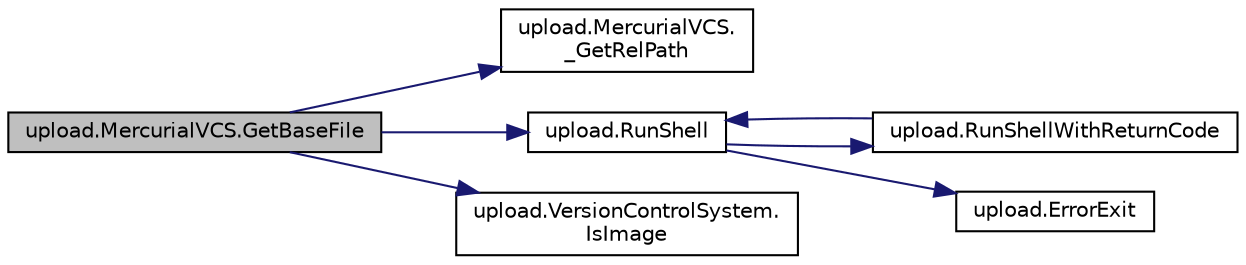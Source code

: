 digraph "upload.MercurialVCS.GetBaseFile"
{
  edge [fontname="Helvetica",fontsize="10",labelfontname="Helvetica",labelfontsize="10"];
  node [fontname="Helvetica",fontsize="10",shape=record];
  rankdir="LR";
  Node39 [label="upload.MercurialVCS.GetBaseFile",height=0.2,width=0.4,color="black", fillcolor="grey75", style="filled", fontcolor="black"];
  Node39 -> Node40 [color="midnightblue",fontsize="10",style="solid",fontname="Helvetica"];
  Node40 [label="upload.MercurialVCS.\l_GetRelPath",height=0.2,width=0.4,color="black", fillcolor="white", style="filled",URL="$d2/de0/classupload_1_1_mercurial_v_c_s.html#a140da653b63106c4fa825f3ef5bf7701"];
  Node39 -> Node41 [color="midnightblue",fontsize="10",style="solid",fontname="Helvetica"];
  Node41 [label="upload.RunShell",height=0.2,width=0.4,color="black", fillcolor="white", style="filled",URL="$d3/d3e/namespaceupload.html#adddc423c49132e8879cbb25d6be2cf11"];
  Node41 -> Node42 [color="midnightblue",fontsize="10",style="solid",fontname="Helvetica"];
  Node42 [label="upload.RunShellWithReturnCode",height=0.2,width=0.4,color="black", fillcolor="white", style="filled",URL="$d3/d3e/namespaceupload.html#afa542d3a5a4f4fce174a1c23644a9204"];
  Node42 -> Node41 [color="midnightblue",fontsize="10",style="solid",fontname="Helvetica"];
  Node41 -> Node43 [color="midnightblue",fontsize="10",style="solid",fontname="Helvetica"];
  Node43 [label="upload.ErrorExit",height=0.2,width=0.4,color="black", fillcolor="white", style="filled",URL="$d3/d3e/namespaceupload.html#adea53186a1d73e92cc839b7c35c2c044"];
  Node39 -> Node44 [color="midnightblue",fontsize="10",style="solid",fontname="Helvetica"];
  Node44 [label="upload.VersionControlSystem.\lIsImage",height=0.2,width=0.4,color="black", fillcolor="white", style="filled",URL="$df/d72/classupload_1_1_version_control_system.html#a846889ecd2ef40870b456ddb5b349e02"];
}
